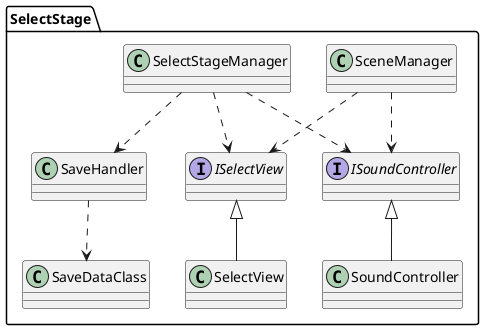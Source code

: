﻿@startuml
'https://plantuml.com/class-diagram

namespace SelectStage{
    class SaveDataClass
    class SaveHandler
    
    class SelectView
    interface ISelectView
    
    class SoundController
    interface ISoundController
    
    class SceneManager
    
    class SelectStageManager
    
    ISelectView <|-- SelectView
    SaveHandler ..> SaveDataClass
    
    ISoundController <|-- SoundController
        
    SelectStageManager ..> ISelectView
    SelectStageManager ..> SaveHandler
    SelectStageManager ..> ISoundController
    
    SceneManager ..> ISoundController
    SceneManager ..> ISelectView
    
}

@enduml